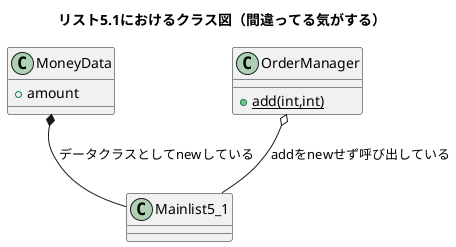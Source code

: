 @startuml class
title リスト5.1におけるクラス図（間違ってる気がする）


class Mainlist5_1 {

}

class MoneyData {
    +amount
}

class OrderManager {
   {static} +add(int,int)
}

MoneyData *-- Mainlist5_1 : データクラスとしてnewしている
OrderManager o-- Mainlist5_1 : addをnewせず呼び出している


@enduml

